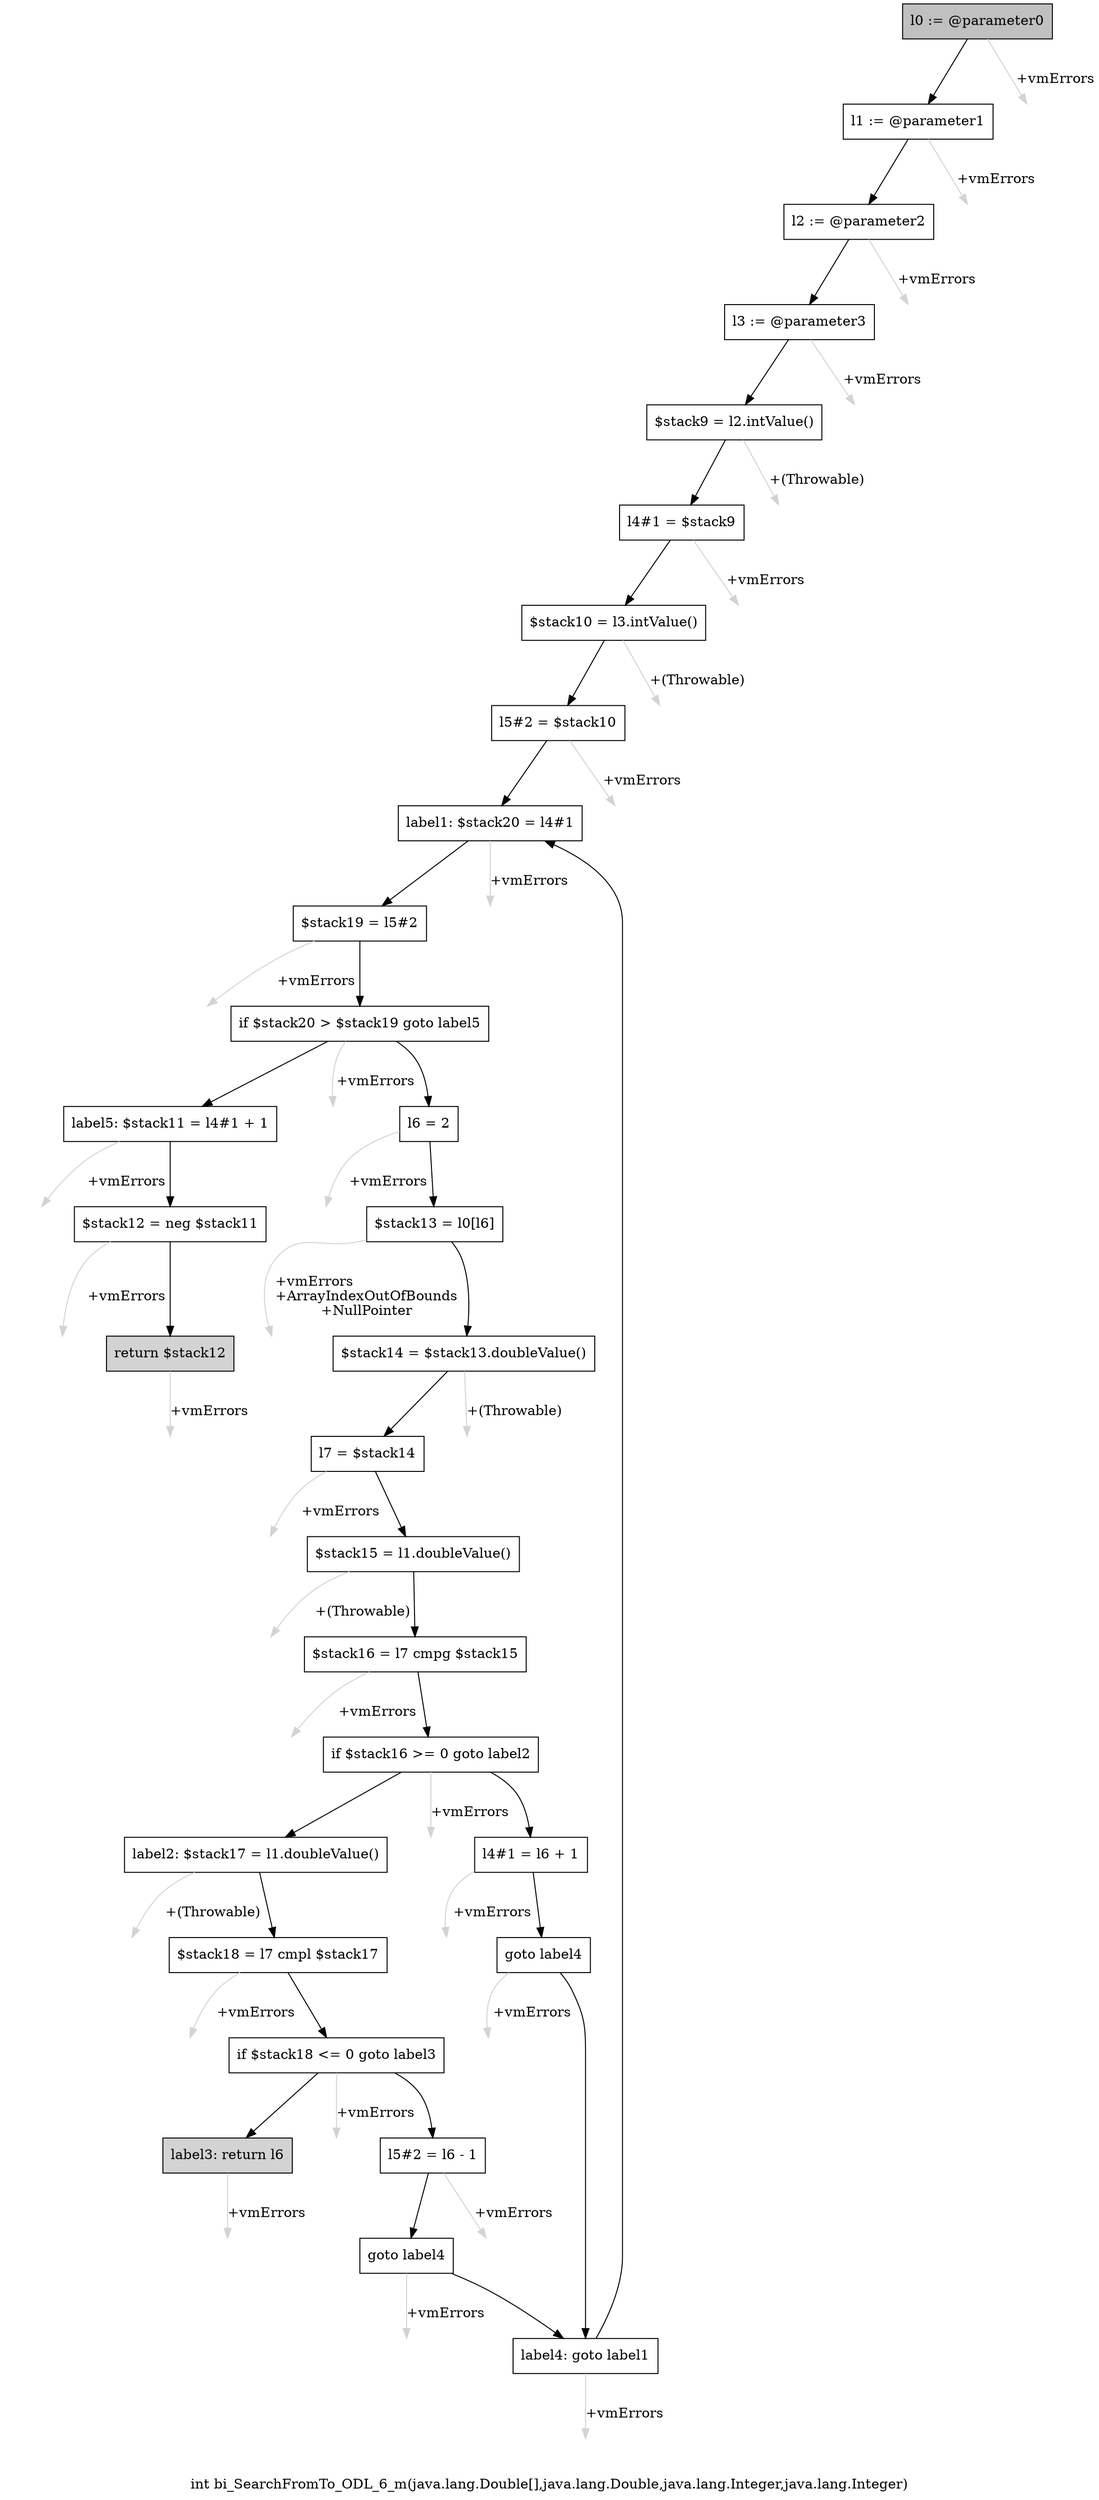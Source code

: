 digraph "int bi_SearchFromTo_ODL_6_m(java.lang.Double[],java.lang.Double,java.lang.Integer,java.lang.Integer)" {
    label="int bi_SearchFromTo_ODL_6_m(java.lang.Double[],java.lang.Double,java.lang.Integer,java.lang.Integer)";
    node [shape=box];
    "0" [style=filled,fillcolor=gray,label="l0 := @parameter0",];
    "1" [label="l1 := @parameter1",];
    "0"->"1" [color=black,];
    "30" [style=invis,label="Esc",];
    "0"->"30" [color=lightgray,label="\l+vmErrors",];
    "2" [label="l2 := @parameter2",];
    "1"->"2" [color=black,];
    "31" [style=invis,label="Esc",];
    "1"->"31" [color=lightgray,label="\l+vmErrors",];
    "3" [label="l3 := @parameter3",];
    "2"->"3" [color=black,];
    "32" [style=invis,label="Esc",];
    "2"->"32" [color=lightgray,label="\l+vmErrors",];
    "4" [label="$stack9 = l2.intValue()",];
    "3"->"4" [color=black,];
    "33" [style=invis,label="Esc",];
    "3"->"33" [color=lightgray,label="\l+vmErrors",];
    "5" [label="l4#1 = $stack9",];
    "4"->"5" [color=black,];
    "34" [style=invis,label="Esc",];
    "4"->"34" [color=lightgray,label="\l+(Throwable)",];
    "6" [label="$stack10 = l3.intValue()",];
    "5"->"6" [color=black,];
    "35" [style=invis,label="Esc",];
    "5"->"35" [color=lightgray,label="\l+vmErrors",];
    "7" [label="l5#2 = $stack10",];
    "6"->"7" [color=black,];
    "36" [style=invis,label="Esc",];
    "6"->"36" [color=lightgray,label="\l+(Throwable)",];
    "8" [label="label1: $stack20 = l4#1",];
    "7"->"8" [color=black,];
    "37" [style=invis,label="Esc",];
    "7"->"37" [color=lightgray,label="\l+vmErrors",];
    "9" [label="$stack19 = l5#2",];
    "8"->"9" [color=black,];
    "38" [style=invis,label="Esc",];
    "8"->"38" [color=lightgray,label="\l+vmErrors",];
    "10" [label="if $stack20 > $stack19 goto label5",];
    "9"->"10" [color=black,];
    "39" [style=invis,label="Esc",];
    "9"->"39" [color=lightgray,label="\l+vmErrors",];
    "11" [label="l6 = 2",];
    "10"->"11" [color=black,];
    "27" [label="label5: $stack11 = l4#1 + 1",];
    "10"->"27" [color=black,];
    "40" [style=invis,label="Esc",];
    "10"->"40" [color=lightgray,label="\l+vmErrors",];
    "12" [label="$stack13 = l0[l6]",];
    "11"->"12" [color=black,];
    "41" [style=invis,label="Esc",];
    "11"->"41" [color=lightgray,label="\l+vmErrors",];
    "13" [label="$stack14 = $stack13.doubleValue()",];
    "12"->"13" [color=black,];
    "42" [style=invis,label="Esc",];
    "12"->"42" [color=lightgray,label="\l+vmErrors\l+ArrayIndexOutOfBounds\l+NullPointer",];
    "14" [label="l7 = $stack14",];
    "13"->"14" [color=black,];
    "43" [style=invis,label="Esc",];
    "13"->"43" [color=lightgray,label="\l+(Throwable)",];
    "15" [label="$stack15 = l1.doubleValue()",];
    "14"->"15" [color=black,];
    "44" [style=invis,label="Esc",];
    "14"->"44" [color=lightgray,label="\l+vmErrors",];
    "16" [label="$stack16 = l7 cmpg $stack15",];
    "15"->"16" [color=black,];
    "45" [style=invis,label="Esc",];
    "15"->"45" [color=lightgray,label="\l+(Throwable)",];
    "17" [label="if $stack16 >= 0 goto label2",];
    "16"->"17" [color=black,];
    "46" [style=invis,label="Esc",];
    "16"->"46" [color=lightgray,label="\l+vmErrors",];
    "18" [label="l4#1 = l6 + 1",];
    "17"->"18" [color=black,];
    "20" [label="label2: $stack17 = l1.doubleValue()",];
    "17"->"20" [color=black,];
    "47" [style=invis,label="Esc",];
    "17"->"47" [color=lightgray,label="\l+vmErrors",];
    "19" [label="goto label4",];
    "18"->"19" [color=black,];
    "48" [style=invis,label="Esc",];
    "18"->"48" [color=lightgray,label="\l+vmErrors",];
    "26" [label="label4: goto label1",];
    "19"->"26" [color=black,];
    "49" [style=invis,label="Esc",];
    "19"->"49" [color=lightgray,label="\l+vmErrors",];
    "21" [label="$stack18 = l7 cmpl $stack17",];
    "20"->"21" [color=black,];
    "50" [style=invis,label="Esc",];
    "20"->"50" [color=lightgray,label="\l+(Throwable)",];
    "22" [label="if $stack18 <= 0 goto label3",];
    "21"->"22" [color=black,];
    "51" [style=invis,label="Esc",];
    "21"->"51" [color=lightgray,label="\l+vmErrors",];
    "23" [label="l5#2 = l6 - 1",];
    "22"->"23" [color=black,];
    "25" [style=filled,fillcolor=lightgray,label="label3: return l6",];
    "22"->"25" [color=black,];
    "52" [style=invis,label="Esc",];
    "22"->"52" [color=lightgray,label="\l+vmErrors",];
    "24" [label="goto label4",];
    "23"->"24" [color=black,];
    "53" [style=invis,label="Esc",];
    "23"->"53" [color=lightgray,label="\l+vmErrors",];
    "24"->"26" [color=black,];
    "54" [style=invis,label="Esc",];
    "24"->"54" [color=lightgray,label="\l+vmErrors",];
    "55" [style=invis,label="Esc",];
    "25"->"55" [color=lightgray,label="\l+vmErrors",];
    "26"->"8" [color=black,];
    "56" [style=invis,label="Esc",];
    "26"->"56" [color=lightgray,label="\l+vmErrors",];
    "28" [label="$stack12 = neg $stack11",];
    "27"->"28" [color=black,];
    "57" [style=invis,label="Esc",];
    "27"->"57" [color=lightgray,label="\l+vmErrors",];
    "29" [style=filled,fillcolor=lightgray,label="return $stack12",];
    "28"->"29" [color=black,];
    "58" [style=invis,label="Esc",];
    "28"->"58" [color=lightgray,label="\l+vmErrors",];
    "59" [style=invis,label="Esc",];
    "29"->"59" [color=lightgray,label="\l+vmErrors",];
}
